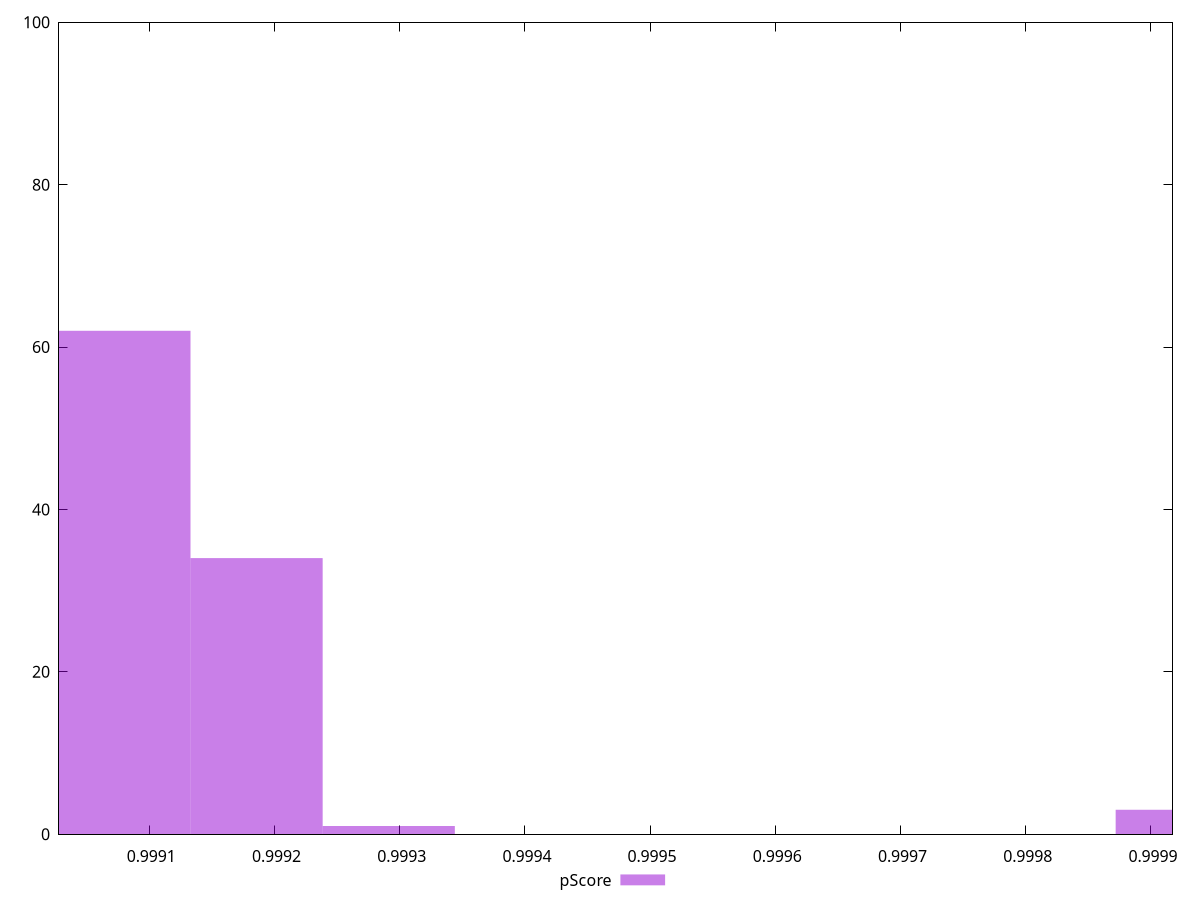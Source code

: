 reset

$pScore <<EOF
0.9990801439668789 62
0.9991856991854703 34
0.9999245857156095 3
0.9992912544040616 1
EOF

set key outside below
set boxwidth 0.00010555521859132371
set xrange [0.9990279080801214:0.9999171991651494]
set yrange [0:100]
set trange [0:100]
set style fill transparent solid 0.5 noborder
set terminal svg size 640, 490 enhanced background rgb 'white'
set output "reports/report_00031_2021-02-24T23-18-18.084Z/interactive/samples/agenda/pScore/histogram.svg"

plot $pScore title "pScore" with boxes

reset
